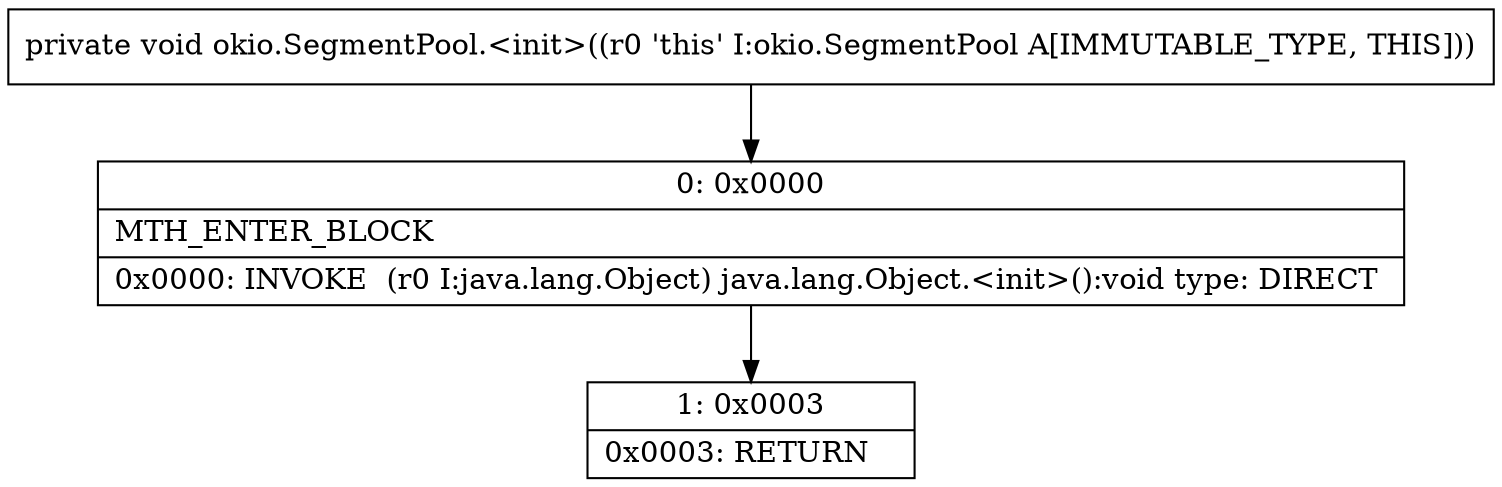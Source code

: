 digraph "CFG forokio.SegmentPool.\<init\>()V" {
Node_0 [shape=record,label="{0\:\ 0x0000|MTH_ENTER_BLOCK\l|0x0000: INVOKE  (r0 I:java.lang.Object) java.lang.Object.\<init\>():void type: DIRECT \l}"];
Node_1 [shape=record,label="{1\:\ 0x0003|0x0003: RETURN   \l}"];
MethodNode[shape=record,label="{private void okio.SegmentPool.\<init\>((r0 'this' I:okio.SegmentPool A[IMMUTABLE_TYPE, THIS])) }"];
MethodNode -> Node_0;
Node_0 -> Node_1;
}

